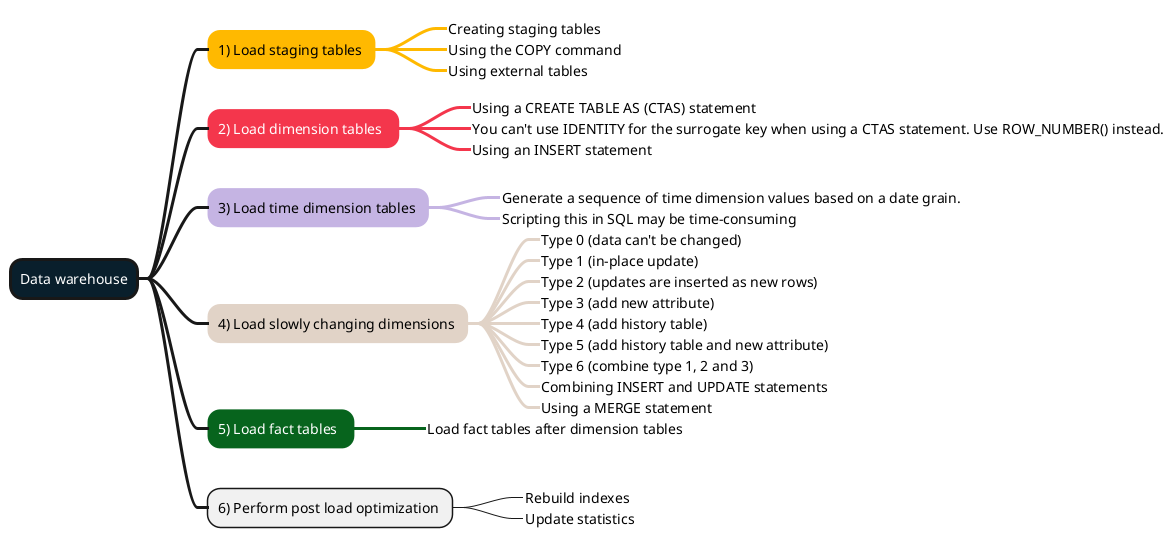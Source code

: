 @startmindmap
<style>
node {
    Margin 20
}
:depth(0) {
    BackgroundColor #091f2c
    FontColor #ffffff
    LineThickness 3.0
}
.topic1 {
    BackgroundColor #ffb900
    LineColor #ffb900
    LineThickness 3.0
    FontColor #000000
}
.topic2 {
    BackgroundColor #f4364c
    LineColor #f4364c
    LineThickness 3.0
    FontColor #ffffff
}
.topic3 {
    BackgroundColor #c5b4e3
    LineColor #c5b4e3
    LineThickness 3.0
    FontColor #000000
}
.topic4 {
    BackgroundColor #e1d3c7
    LineColor #e1d3c7
    LineThickness 3.0
    FontColor #000000
}
.topic5 {
    BackgroundColor #07641d
    LineColor #07641d
    LineThickness 3.0
    FontColor #ffffff
}
</style>
+ Data warehouse
++ 1) Load staging tables <<topic1>>
+++_ Creating staging tables
+++_ Using the COPY command
+++_ Using external tables
++ 2) Load dimension tables  <<topic2>>
+++_ Using a CREATE TABLE AS (CTAS) statement
+++_ You can't use IDENTITY for the surrogate key when using a CTAS statement. Use ROW_NUMBER() instead.
+++_ Using an INSERT statement
++ 3) Load time dimension tables <<topic3>>
+++_ Generate a sequence of time dimension values based on a date grain.
+++_ Scripting this in SQL may be time-consuming
++ 4) Load slowly changing dimensions <<topic4>>
+++_ Type 0 (data can't be changed)
+++_ Type 1 (in-place update)
+++_ Type 2 (updates are inserted as new rows)
+++_ Type 3 (add new attribute)
+++_ Type 4 (add history table)
+++_ Type 5 (add history table and new attribute)
+++_ Type 6 (combine type 1, 2 and 3)
+++_ Combining INSERT and UPDATE statements
+++_ Using a MERGE statement
++ 5) Load fact tables  <<topic5>>
+++_ Load fact tables after dimension tables
++ 6) Perform post load optimization <<topic6>>
+++_ Rebuild indexes
+++_ Update statistics
@endmindmap